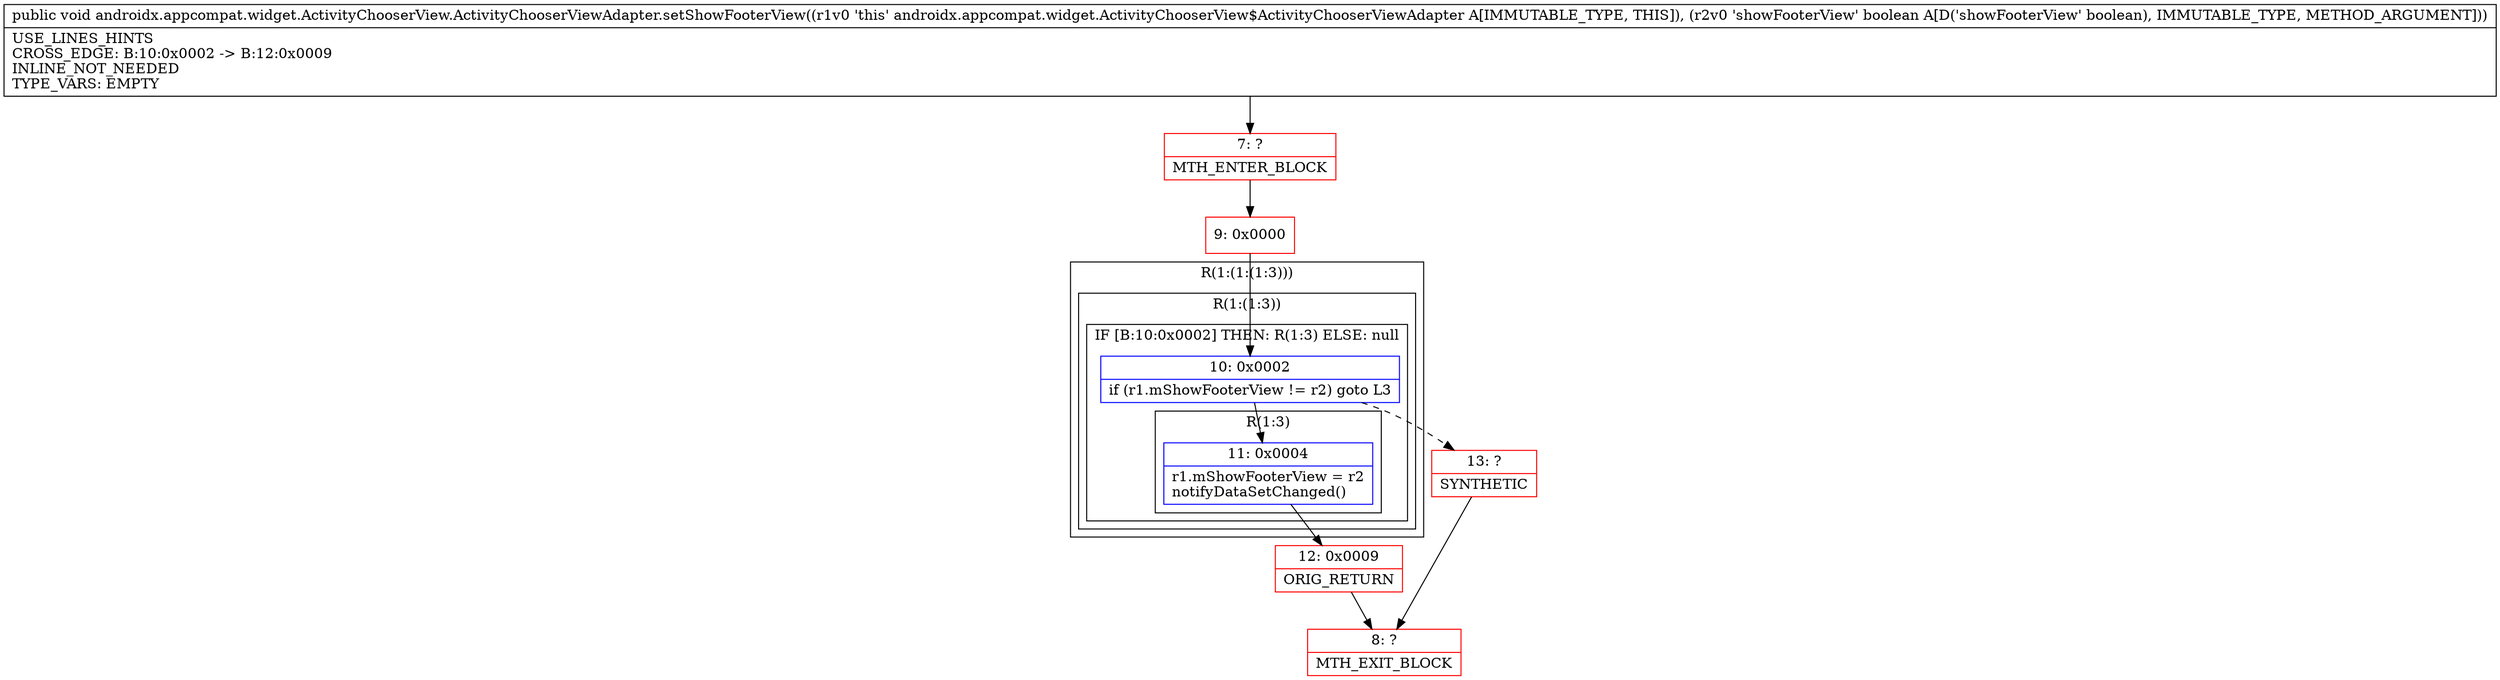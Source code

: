 digraph "CFG forandroidx.appcompat.widget.ActivityChooserView.ActivityChooserViewAdapter.setShowFooterView(Z)V" {
subgraph cluster_Region_109139305 {
label = "R(1:(1:(1:3)))";
node [shape=record,color=blue];
subgraph cluster_Region_1018633555 {
label = "R(1:(1:3))";
node [shape=record,color=blue];
subgraph cluster_IfRegion_37452596 {
label = "IF [B:10:0x0002] THEN: R(1:3) ELSE: null";
node [shape=record,color=blue];
Node_10 [shape=record,label="{10\:\ 0x0002|if (r1.mShowFooterView != r2) goto L3\l}"];
subgraph cluster_Region_1617014755 {
label = "R(1:3)";
node [shape=record,color=blue];
Node_11 [shape=record,label="{11\:\ 0x0004|r1.mShowFooterView = r2\lnotifyDataSetChanged()\l}"];
}
}
}
}
Node_7 [shape=record,color=red,label="{7\:\ ?|MTH_ENTER_BLOCK\l}"];
Node_9 [shape=record,color=red,label="{9\:\ 0x0000}"];
Node_12 [shape=record,color=red,label="{12\:\ 0x0009|ORIG_RETURN\l}"];
Node_8 [shape=record,color=red,label="{8\:\ ?|MTH_EXIT_BLOCK\l}"];
Node_13 [shape=record,color=red,label="{13\:\ ?|SYNTHETIC\l}"];
MethodNode[shape=record,label="{public void androidx.appcompat.widget.ActivityChooserView.ActivityChooserViewAdapter.setShowFooterView((r1v0 'this' androidx.appcompat.widget.ActivityChooserView$ActivityChooserViewAdapter A[IMMUTABLE_TYPE, THIS]), (r2v0 'showFooterView' boolean A[D('showFooterView' boolean), IMMUTABLE_TYPE, METHOD_ARGUMENT]))  | USE_LINES_HINTS\lCROSS_EDGE: B:10:0x0002 \-\> B:12:0x0009\lINLINE_NOT_NEEDED\lTYPE_VARS: EMPTY\l}"];
MethodNode -> Node_7;Node_10 -> Node_11;
Node_10 -> Node_13[style=dashed];
Node_11 -> Node_12;
Node_7 -> Node_9;
Node_9 -> Node_10;
Node_12 -> Node_8;
Node_13 -> Node_8;
}

